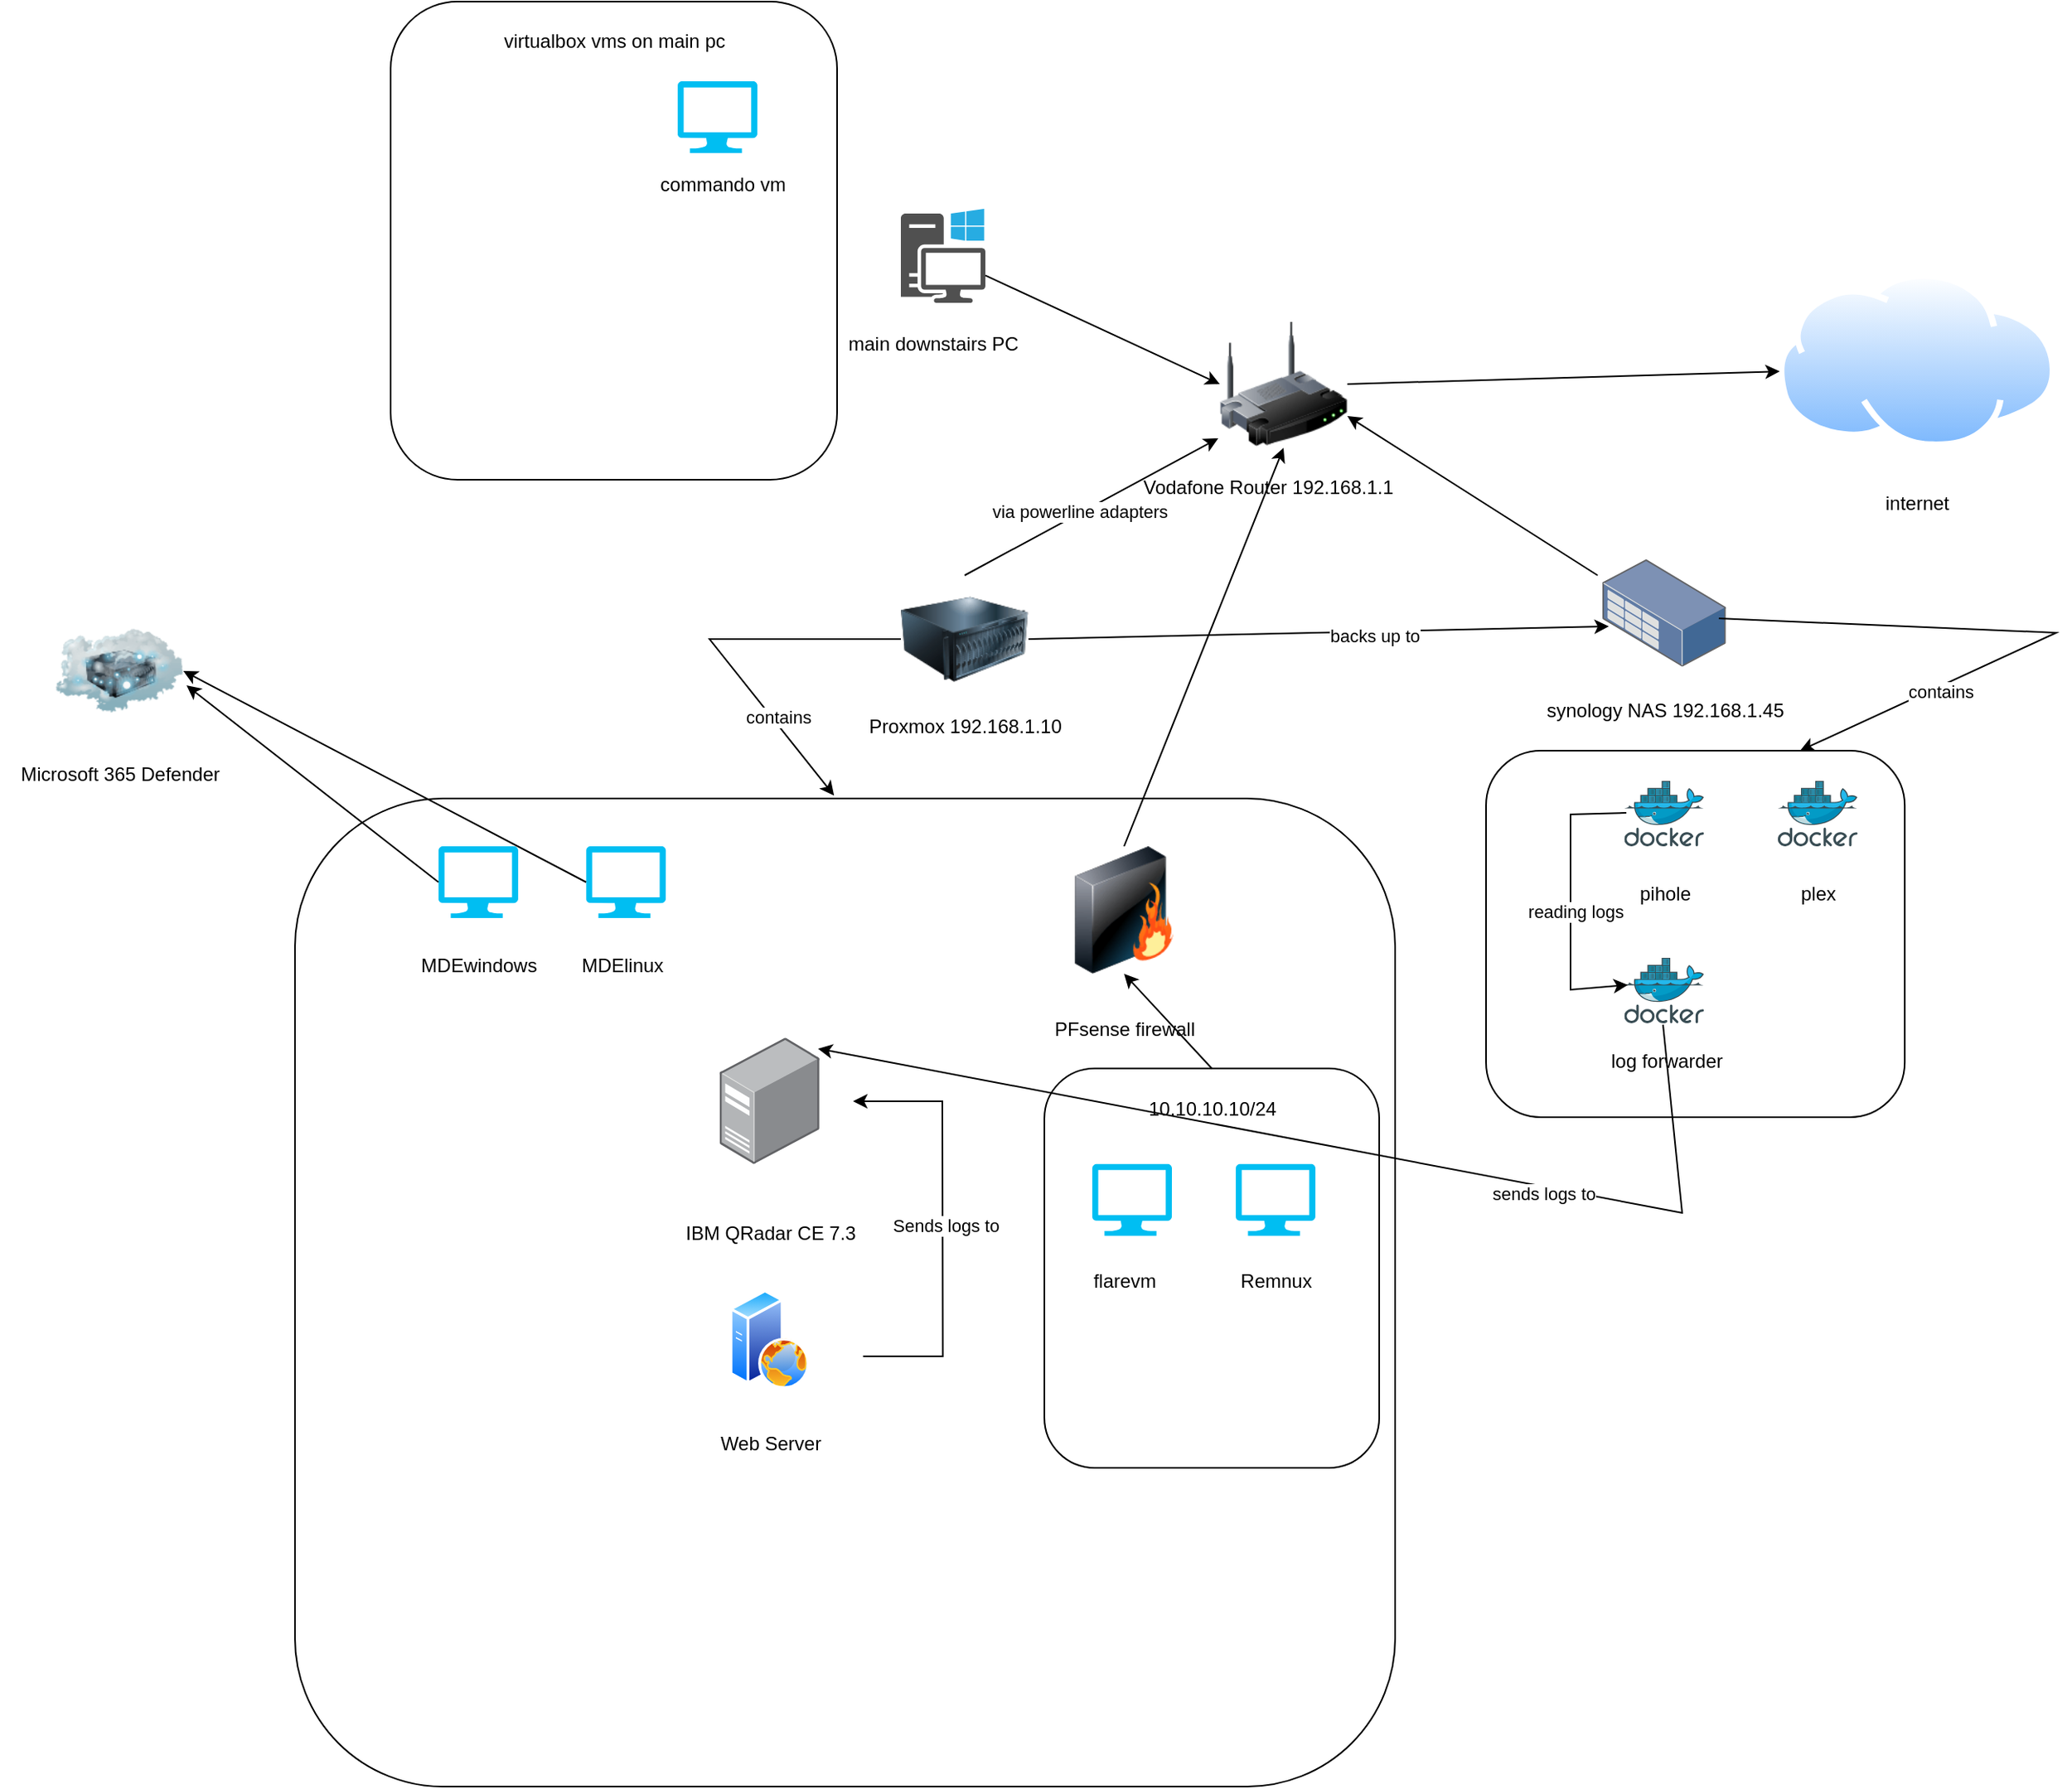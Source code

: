 <mxfile version="24.7.16">
  <diagram name="Page-1" id="ZpYNvY8d8dBsB5j52Xvp">
    <mxGraphModel dx="2284" dy="1846" grid="1" gridSize="10" guides="1" tooltips="1" connect="1" arrows="1" fold="1" page="1" pageScale="1" pageWidth="850" pageHeight="1100" math="0" shadow="0">
      <root>
        <mxCell id="0" />
        <mxCell id="1" parent="0" />
        <mxCell id="5E9RYm8k1yz9LcODwsZq-1" value="" style="image;points=[];aspect=fixed;html=1;align=center;shadow=0;dashed=0;image=img/lib/allied_telesis/computer_and_terminals/Server_Desktop.svg;" parent="1" vertex="1">
          <mxGeometry x="106.3" y="310" width="62.6" height="79.35" as="geometry" />
        </mxCell>
        <mxCell id="5E9RYm8k1yz9LcODwsZq-2" value="&lt;div&gt;IBM QRadar CE 7.3&lt;/div&gt;" style="text;html=1;align=center;verticalAlign=middle;resizable=0;points=[];autosize=1;strokeColor=none;fillColor=none;" parent="1" vertex="1">
          <mxGeometry x="72.6" y="418" width="130" height="30" as="geometry" />
        </mxCell>
        <mxCell id="5E9RYm8k1yz9LcODwsZq-3" value="" style="image;html=1;image=img/lib/clip_art/networking/Cloud_Server_128x128.png" parent="1" vertex="1">
          <mxGeometry x="-310" y="40" width="80" height="80" as="geometry" />
        </mxCell>
        <mxCell id="5E9RYm8k1yz9LcODwsZq-4" value="&lt;div&gt;Microsoft 365 Defender&lt;/div&gt;" style="text;html=1;align=center;verticalAlign=middle;resizable=0;points=[];autosize=1;strokeColor=none;fillColor=none;" parent="1" vertex="1">
          <mxGeometry x="-345" y="130" width="150" height="30" as="geometry" />
        </mxCell>
        <mxCell id="5E9RYm8k1yz9LcODwsZq-7" value="" style="image;aspect=fixed;perimeter=ellipsePerimeter;html=1;align=center;shadow=0;dashed=0;spacingTop=3;image=img/lib/active_directory/web_server.svg;" parent="1" vertex="1">
          <mxGeometry x="112.6" y="468" width="50" height="62.5" as="geometry" />
        </mxCell>
        <mxCell id="5E9RYm8k1yz9LcODwsZq-8" value="Web Server" style="text;html=1;align=center;verticalAlign=middle;resizable=0;points=[];autosize=1;strokeColor=none;fillColor=none;" parent="1" vertex="1">
          <mxGeometry x="92.6" y="550" width="90" height="30" as="geometry" />
        </mxCell>
        <mxCell id="5E9RYm8k1yz9LcODwsZq-11" value="" style="endArrow=classic;html=1;rounded=0;" parent="1" edge="1">
          <mxGeometry width="50" height="50" relative="1" as="geometry">
            <mxPoint x="196.3" y="510" as="sourcePoint" />
            <mxPoint x="190" y="350" as="targetPoint" />
            <Array as="points">
              <mxPoint x="246.3" y="510" />
              <mxPoint x="246" y="350" />
            </Array>
          </mxGeometry>
        </mxCell>
        <mxCell id="5E9RYm8k1yz9LcODwsZq-13" value="Sends logs to" style="edgeLabel;html=1;align=center;verticalAlign=middle;resizable=0;points=[];" parent="5E9RYm8k1yz9LcODwsZq-11" vertex="1" connectable="0">
          <mxGeometry x="-0.007" y="-2" relative="1" as="geometry">
            <mxPoint as="offset" />
          </mxGeometry>
        </mxCell>
        <mxCell id="5E9RYm8k1yz9LcODwsZq-14" value="" style="image;html=1;image=img/lib/clip_art/networking/Firewall_128x128.png" parent="1" vertex="1">
          <mxGeometry x="320" y="190" width="80" height="80" as="geometry" />
        </mxCell>
        <mxCell id="5E9RYm8k1yz9LcODwsZq-15" value="PFsense firewall" style="text;html=1;align=center;verticalAlign=middle;resizable=0;points=[];autosize=1;strokeColor=none;fillColor=none;" parent="1" vertex="1">
          <mxGeometry x="300" y="290" width="120" height="30" as="geometry" />
        </mxCell>
        <mxCell id="5E9RYm8k1yz9LcODwsZq-16" value="" style="image;html=1;image=img/lib/clip_art/computers/Server_128x128.png" parent="1" vertex="1">
          <mxGeometry x="220" y="20" width="80" height="80" as="geometry" />
        </mxCell>
        <mxCell id="5E9RYm8k1yz9LcODwsZq-17" value="Proxmox 192.168.1.10" style="text;html=1;align=center;verticalAlign=middle;resizable=0;points=[];autosize=1;strokeColor=none;fillColor=none;" parent="1" vertex="1">
          <mxGeometry x="185" y="100" width="150" height="30" as="geometry" />
        </mxCell>
        <mxCell id="5E9RYm8k1yz9LcODwsZq-18" value="" style="rounded=1;whiteSpace=wrap;html=1;fillColor=none;" parent="1" vertex="1">
          <mxGeometry x="-160" y="160" width="690" height="620" as="geometry" />
        </mxCell>
        <mxCell id="5E9RYm8k1yz9LcODwsZq-19" value="" style="rounded=1;whiteSpace=wrap;html=1;fillColor=none;" parent="1" vertex="1">
          <mxGeometry x="310" y="329.35" width="210" height="250.65" as="geometry" />
        </mxCell>
        <mxCell id="5E9RYm8k1yz9LcODwsZq-20" value="&lt;div&gt;10.10.10.10/24&lt;/div&gt;" style="text;html=1;align=center;verticalAlign=middle;resizable=0;points=[];autosize=1;strokeColor=none;fillColor=none;" parent="1" vertex="1">
          <mxGeometry x="360" y="340" width="110" height="30" as="geometry" />
        </mxCell>
        <mxCell id="5E9RYm8k1yz9LcODwsZq-21" value="" style="verticalLabelPosition=bottom;html=1;verticalAlign=top;align=center;strokeColor=none;fillColor=#00BEF2;shape=mxgraph.azure.computer;pointerEvents=1;" parent="1" vertex="1">
          <mxGeometry x="340" y="389.35" width="50" height="45" as="geometry" />
        </mxCell>
        <mxCell id="5E9RYm8k1yz9LcODwsZq-22" value="flarevm" style="text;html=1;align=center;verticalAlign=middle;resizable=0;points=[];autosize=1;strokeColor=none;fillColor=none;" parent="1" vertex="1">
          <mxGeometry x="330" y="448" width="60" height="30" as="geometry" />
        </mxCell>
        <mxCell id="5E9RYm8k1yz9LcODwsZq-23" value="" style="image;aspect=fixed;perimeter=ellipsePerimeter;html=1;align=center;shadow=0;dashed=0;spacingTop=3;image=img/lib/active_directory/internet_cloud.svg;" parent="1" vertex="1">
          <mxGeometry x="770" y="-170" width="174.6" height="110" as="geometry" />
        </mxCell>
        <mxCell id="5E9RYm8k1yz9LcODwsZq-24" value="internet" style="text;html=1;align=center;verticalAlign=middle;resizable=0;points=[];autosize=1;strokeColor=none;fillColor=none;" parent="1" vertex="1">
          <mxGeometry x="827.3" y="-40" width="60" height="30" as="geometry" />
        </mxCell>
        <mxCell id="5E9RYm8k1yz9LcODwsZq-31" value="" style="endArrow=classic;html=1;rounded=0;exitX=0.5;exitY=0;exitDx=0;exitDy=0;entryX=0.5;entryY=1;entryDx=0;entryDy=0;" parent="1" source="5E9RYm8k1yz9LcODwsZq-19" target="5E9RYm8k1yz9LcODwsZq-14" edge="1">
          <mxGeometry width="50" height="50" relative="1" as="geometry">
            <mxPoint x="140" y="280" as="sourcePoint" />
            <mxPoint x="190" y="230" as="targetPoint" />
          </mxGeometry>
        </mxCell>
        <mxCell id="5E9RYm8k1yz9LcODwsZq-33" value="" style="endArrow=classic;html=1;rounded=0;exitX=0.5;exitY=0;exitDx=0;exitDy=0;entryX=0.5;entryY=1;entryDx=0;entryDy=0;" parent="1" source="5E9RYm8k1yz9LcODwsZq-14" target="5E9RYm8k1yz9LcODwsZq-35" edge="1">
          <mxGeometry width="50" height="50" relative="1" as="geometry">
            <mxPoint x="400" y="120" as="sourcePoint" />
            <mxPoint x="450" as="targetPoint" />
          </mxGeometry>
        </mxCell>
        <mxCell id="5E9RYm8k1yz9LcODwsZq-35" value="" style="image;html=1;image=img/lib/clip_art/networking/Wireless_Router_128x128.png" parent="1" vertex="1">
          <mxGeometry x="420" y="-140" width="80" height="80" as="geometry" />
        </mxCell>
        <mxCell id="5E9RYm8k1yz9LcODwsZq-38" value="Vodafone Router 192.168.1.1" style="text;html=1;align=center;verticalAlign=middle;resizable=0;points=[];autosize=1;strokeColor=none;fillColor=none;" parent="1" vertex="1">
          <mxGeometry x="360" y="-50" width="180" height="30" as="geometry" />
        </mxCell>
        <mxCell id="5E9RYm8k1yz9LcODwsZq-39" value="" style="endArrow=classic;html=1;rounded=0;entryX=0.007;entryY=0.564;entryDx=0;entryDy=0;entryPerimeter=0;exitX=1;exitY=0.5;exitDx=0;exitDy=0;" parent="1" source="5E9RYm8k1yz9LcODwsZq-35" target="5E9RYm8k1yz9LcODwsZq-23" edge="1">
          <mxGeometry width="50" height="50" relative="1" as="geometry">
            <mxPoint x="170" y="150" as="sourcePoint" />
            <mxPoint x="220" y="100" as="targetPoint" />
          </mxGeometry>
        </mxCell>
        <mxCell id="5E9RYm8k1yz9LcODwsZq-40" value="" style="endArrow=classic;html=1;rounded=0;entryX=-0.012;entryY=0.925;entryDx=0;entryDy=0;exitX=0.5;exitY=0;exitDx=0;exitDy=0;entryPerimeter=0;" parent="1" source="5E9RYm8k1yz9LcODwsZq-16" target="5E9RYm8k1yz9LcODwsZq-35" edge="1">
          <mxGeometry width="50" height="50" relative="1" as="geometry">
            <mxPoint x="170" y="150" as="sourcePoint" />
            <mxPoint x="220" y="100" as="targetPoint" />
          </mxGeometry>
        </mxCell>
        <mxCell id="h4ZgnDe_PBZzKWVYN4k4-1" value="&lt;div&gt;via powerline adapters&lt;/div&gt;" style="edgeLabel;html=1;align=center;verticalAlign=middle;resizable=0;points=[];" vertex="1" connectable="0" parent="5E9RYm8k1yz9LcODwsZq-40">
          <mxGeometry x="-0.089" y="1" relative="1" as="geometry">
            <mxPoint as="offset" />
          </mxGeometry>
        </mxCell>
        <mxCell id="5E9RYm8k1yz9LcODwsZq-41" value="" style="verticalLabelPosition=bottom;html=1;verticalAlign=top;align=center;strokeColor=none;fillColor=#00BEF2;shape=mxgraph.azure.computer;pointerEvents=1;" parent="1" vertex="1">
          <mxGeometry x="430" y="389.35" width="50" height="45" as="geometry" />
        </mxCell>
        <mxCell id="5E9RYm8k1yz9LcODwsZq-43" value="&lt;div&gt;Remnux&lt;/div&gt;" style="text;html=1;align=center;verticalAlign=middle;resizable=0;points=[];autosize=1;strokeColor=none;fillColor=none;" parent="1" vertex="1">
          <mxGeometry x="420" y="448" width="70" height="30" as="geometry" />
        </mxCell>
        <mxCell id="5E9RYm8k1yz9LcODwsZq-44" value="" style="sketch=0;pointerEvents=1;shadow=0;dashed=0;html=1;strokeColor=none;fillColor=#505050;labelPosition=center;verticalLabelPosition=bottom;verticalAlign=top;outlineConnect=0;align=center;shape=mxgraph.office.devices.workstation_pc;" parent="1" vertex="1">
          <mxGeometry x="220" y="-210" width="53" height="59" as="geometry" />
        </mxCell>
        <mxCell id="5E9RYm8k1yz9LcODwsZq-45" value="main downstairs PC" style="text;html=1;align=center;verticalAlign=middle;resizable=0;points=[];autosize=1;strokeColor=none;fillColor=none;" parent="1" vertex="1">
          <mxGeometry x="170" y="-140" width="140" height="30" as="geometry" />
        </mxCell>
        <mxCell id="5E9RYm8k1yz9LcODwsZq-46" value="" style="endArrow=classic;html=1;rounded=0;entryX=0;entryY=0.5;entryDx=0;entryDy=0;" parent="1" source="5E9RYm8k1yz9LcODwsZq-44" target="5E9RYm8k1yz9LcODwsZq-35" edge="1">
          <mxGeometry width="50" height="50" relative="1" as="geometry">
            <mxPoint x="220" y="-50" as="sourcePoint" />
            <mxPoint x="270" y="-100" as="targetPoint" />
          </mxGeometry>
        </mxCell>
        <mxCell id="5E9RYm8k1yz9LcODwsZq-47" value="" style="rounded=1;whiteSpace=wrap;html=1;fillColor=none;" parent="1" vertex="1">
          <mxGeometry x="-100" y="-340" width="280" height="300" as="geometry" />
        </mxCell>
        <mxCell id="5E9RYm8k1yz9LcODwsZq-48" value="&lt;div&gt;virtualbox vms on main pc&lt;/div&gt;" style="text;html=1;align=center;verticalAlign=middle;resizable=0;points=[];autosize=1;strokeColor=none;fillColor=none;" parent="1" vertex="1">
          <mxGeometry x="-40" y="-330" width="160" height="30" as="geometry" />
        </mxCell>
        <mxCell id="5E9RYm8k1yz9LcODwsZq-49" value="" style="verticalLabelPosition=bottom;html=1;verticalAlign=top;align=center;strokeColor=none;fillColor=#00BEF2;shape=mxgraph.azure.computer;pointerEvents=1;" parent="1" vertex="1">
          <mxGeometry x="80" y="-290" width="50" height="45" as="geometry" />
        </mxCell>
        <mxCell id="5E9RYm8k1yz9LcODwsZq-50" value="commando vm" style="text;html=1;align=center;verticalAlign=middle;resizable=0;points=[];autosize=1;strokeColor=none;fillColor=none;" parent="1" vertex="1">
          <mxGeometry x="52.6" y="-240" width="110" height="30" as="geometry" />
        </mxCell>
        <mxCell id="5E9RYm8k1yz9LcODwsZq-51" value="" style="verticalLabelPosition=bottom;html=1;verticalAlign=top;align=center;strokeColor=none;fillColor=#00BEF2;shape=mxgraph.azure.computer;pointerEvents=1;" parent="1" vertex="1">
          <mxGeometry x="-70" y="190.0" width="50" height="45" as="geometry" />
        </mxCell>
        <mxCell id="5E9RYm8k1yz9LcODwsZq-54" value="MDEwindows" style="text;html=1;align=center;verticalAlign=middle;resizable=0;points=[];autosize=1;strokeColor=none;fillColor=none;" parent="1" vertex="1">
          <mxGeometry x="-95" y="250" width="100" height="30" as="geometry" />
        </mxCell>
        <mxCell id="5E9RYm8k1yz9LcODwsZq-55" value="" style="verticalLabelPosition=bottom;html=1;verticalAlign=top;align=center;strokeColor=none;fillColor=#00BEF2;shape=mxgraph.azure.computer;pointerEvents=1;" parent="1" vertex="1">
          <mxGeometry x="22.6" y="190.0" width="50" height="45" as="geometry" />
        </mxCell>
        <mxCell id="5E9RYm8k1yz9LcODwsZq-56" value="MDElinux" style="text;html=1;align=center;verticalAlign=middle;resizable=0;points=[];autosize=1;strokeColor=none;fillColor=none;" parent="1" vertex="1">
          <mxGeometry x="10" y="250" width="70" height="30" as="geometry" />
        </mxCell>
        <mxCell id="5E9RYm8k1yz9LcODwsZq-57" value="" style="endArrow=classic;html=1;rounded=0;exitX=0;exitY=0.5;exitDx=0;exitDy=0;exitPerimeter=0;entryX=1.025;entryY=0.613;entryDx=0;entryDy=0;entryPerimeter=0;" parent="1" source="5E9RYm8k1yz9LcODwsZq-51" target="5E9RYm8k1yz9LcODwsZq-3" edge="1">
          <mxGeometry width="50" height="50" relative="1" as="geometry">
            <mxPoint x="-280" y="250" as="sourcePoint" />
            <mxPoint x="-230" y="200" as="targetPoint" />
          </mxGeometry>
        </mxCell>
        <mxCell id="5E9RYm8k1yz9LcODwsZq-59" value="" style="endArrow=classic;html=1;rounded=0;exitX=0;exitY=0.5;exitDx=0;exitDy=0;exitPerimeter=0;entryX=1;entryY=0.5;entryDx=0;entryDy=0;" parent="1" source="5E9RYm8k1yz9LcODwsZq-55" target="5E9RYm8k1yz9LcODwsZq-3" edge="1">
          <mxGeometry width="50" height="50" relative="1" as="geometry">
            <mxPoint x="-150" y="90" as="sourcePoint" />
            <mxPoint x="-100" y="40" as="targetPoint" />
          </mxGeometry>
        </mxCell>
        <mxCell id="5E9RYm8k1yz9LcODwsZq-60" value="" style="image;points=[];aspect=fixed;html=1;align=center;shadow=0;dashed=0;image=img/lib/allied_telesis/storage/Datacenter_Server_Rack_Storage_Unit_Small.svg;" parent="1" vertex="1">
          <mxGeometry x="660" y="10" width="77.4" height="67.2" as="geometry" />
        </mxCell>
        <mxCell id="5E9RYm8k1yz9LcODwsZq-61" value="synology NAS 192.168.1.45" style="text;html=1;align=center;verticalAlign=middle;resizable=0;points=[];autosize=1;strokeColor=none;fillColor=none;" parent="1" vertex="1">
          <mxGeometry x="613.7" y="90" width="170" height="30" as="geometry" />
        </mxCell>
        <mxCell id="5E9RYm8k1yz9LcODwsZq-62" value="" style="image;sketch=0;aspect=fixed;html=1;points=[];align=center;fontSize=12;image=img/lib/mscae/Docker.svg;" parent="1" vertex="1">
          <mxGeometry x="673.7" y="149" width="50" height="41" as="geometry" />
        </mxCell>
        <mxCell id="5E9RYm8k1yz9LcODwsZq-63" value="pihole" style="text;html=1;align=center;verticalAlign=middle;resizable=0;points=[];autosize=1;strokeColor=none;fillColor=none;" parent="1" vertex="1">
          <mxGeometry x="668.7" y="205" width="60" height="30" as="geometry" />
        </mxCell>
        <mxCell id="5E9RYm8k1yz9LcODwsZq-64" value="" style="image;sketch=0;aspect=fixed;html=1;points=[];align=center;fontSize=12;image=img/lib/mscae/Docker.svg;" parent="1" vertex="1">
          <mxGeometry x="770" y="149" width="50" height="41" as="geometry" />
        </mxCell>
        <mxCell id="5E9RYm8k1yz9LcODwsZq-65" value="plex" style="text;html=1;align=center;verticalAlign=middle;resizable=0;points=[];autosize=1;strokeColor=none;fillColor=none;" parent="1" vertex="1">
          <mxGeometry x="770" y="205" width="50" height="30" as="geometry" />
        </mxCell>
        <mxCell id="5E9RYm8k1yz9LcODwsZq-66" value="" style="image;sketch=0;aspect=fixed;html=1;points=[];align=center;fontSize=12;image=img/lib/mscae/Docker.svg;" parent="1" vertex="1">
          <mxGeometry x="673.7" y="260" width="50" height="41" as="geometry" />
        </mxCell>
        <mxCell id="5E9RYm8k1yz9LcODwsZq-67" value="log forwarder" style="text;html=1;align=center;verticalAlign=middle;resizable=0;points=[];autosize=1;strokeColor=none;fillColor=none;" parent="1" vertex="1">
          <mxGeometry x="650" y="310" width="100" height="30" as="geometry" />
        </mxCell>
        <mxCell id="5E9RYm8k1yz9LcODwsZq-68" value="" style="rounded=1;whiteSpace=wrap;html=1;fillColor=none;" parent="1" vertex="1">
          <mxGeometry x="587" y="130" width="262.6" height="230" as="geometry" />
        </mxCell>
        <mxCell id="5E9RYm8k1yz9LcODwsZq-69" value="" style="endArrow=classic;html=1;rounded=0;exitX=0.026;exitY=0.488;exitDx=0;exitDy=0;exitPerimeter=0;entryX=0.046;entryY=0.415;entryDx=0;entryDy=0;entryPerimeter=0;" parent="1" source="5E9RYm8k1yz9LcODwsZq-62" target="5E9RYm8k1yz9LcODwsZq-66" edge="1">
          <mxGeometry width="50" height="50" relative="1" as="geometry">
            <mxPoint x="840" y="50" as="sourcePoint" />
            <mxPoint x="650" y="280" as="targetPoint" />
            <Array as="points">
              <mxPoint x="640" y="170" />
              <mxPoint x="640" y="280" />
            </Array>
          </mxGeometry>
        </mxCell>
        <mxCell id="5E9RYm8k1yz9LcODwsZq-70" value="reading logs" style="edgeLabel;html=1;align=center;verticalAlign=middle;resizable=0;points=[];" parent="5E9RYm8k1yz9LcODwsZq-69" vertex="1" connectable="0">
          <mxGeometry x="0.06" y="3" relative="1" as="geometry">
            <mxPoint as="offset" />
          </mxGeometry>
        </mxCell>
        <mxCell id="5E9RYm8k1yz9LcODwsZq-71" value="" style="endArrow=classic;html=1;rounded=0;exitX=0.486;exitY=1.024;exitDx=0;exitDy=0;exitPerimeter=0;entryX=0.986;entryY=0.088;entryDx=0;entryDy=0;entryPerimeter=0;" parent="1" source="5E9RYm8k1yz9LcODwsZq-66" target="5E9RYm8k1yz9LcODwsZq-1" edge="1">
          <mxGeometry width="50" height="50" relative="1" as="geometry">
            <mxPoint x="770" y="510" as="sourcePoint" />
            <mxPoint x="640" y="450" as="targetPoint" />
            <Array as="points">
              <mxPoint x="710" y="420" />
            </Array>
          </mxGeometry>
        </mxCell>
        <mxCell id="5E9RYm8k1yz9LcODwsZq-72" value="sends logs to" style="edgeLabel;html=1;align=center;verticalAlign=middle;resizable=0;points=[];" parent="5E9RYm8k1yz9LcODwsZq-71" vertex="1" connectable="0">
          <mxGeometry x="-0.384" y="4" relative="1" as="geometry">
            <mxPoint as="offset" />
          </mxGeometry>
        </mxCell>
        <mxCell id="5E9RYm8k1yz9LcODwsZq-73" value="" style="endArrow=classic;html=1;rounded=0;exitX=1;exitY=0.5;exitDx=0;exitDy=0;entryX=0.052;entryY=0.625;entryDx=0;entryDy=0;entryPerimeter=0;" parent="1" source="5E9RYm8k1yz9LcODwsZq-16" target="5E9RYm8k1yz9LcODwsZq-60" edge="1">
          <mxGeometry width="50" height="50" relative="1" as="geometry">
            <mxPoint x="480" y="180" as="sourcePoint" />
            <mxPoint x="560" y="40" as="targetPoint" />
          </mxGeometry>
        </mxCell>
        <mxCell id="5E9RYm8k1yz9LcODwsZq-74" value="backs up to" style="edgeLabel;html=1;align=center;verticalAlign=middle;resizable=0;points=[];" parent="5E9RYm8k1yz9LcODwsZq-73" vertex="1" connectable="0">
          <mxGeometry x="0.192" y="-3" relative="1" as="geometry">
            <mxPoint as="offset" />
          </mxGeometry>
        </mxCell>
        <mxCell id="5E9RYm8k1yz9LcODwsZq-75" value="" style="endArrow=classic;html=1;rounded=0;entryX=1;entryY=0.75;entryDx=0;entryDy=0;exitX=-0.039;exitY=0.149;exitDx=0;exitDy=0;exitPerimeter=0;" parent="1" source="5E9RYm8k1yz9LcODwsZq-60" target="5E9RYm8k1yz9LcODwsZq-35" edge="1">
          <mxGeometry width="50" height="50" relative="1" as="geometry">
            <mxPoint x="510" y="160" as="sourcePoint" />
            <mxPoint x="560" y="110" as="targetPoint" />
          </mxGeometry>
        </mxCell>
        <mxCell id="h4ZgnDe_PBZzKWVYN4k4-2" value="" style="endArrow=classic;html=1;rounded=0;exitX=0;exitY=0.5;exitDx=0;exitDy=0;entryX=0.49;entryY=-0.003;entryDx=0;entryDy=0;entryPerimeter=0;" edge="1" parent="1" source="5E9RYm8k1yz9LcODwsZq-16" target="5E9RYm8k1yz9LcODwsZq-18">
          <mxGeometry width="50" height="50" relative="1" as="geometry">
            <mxPoint x="260" y="80" as="sourcePoint" />
            <mxPoint x="80" y="110" as="targetPoint" />
            <Array as="points">
              <mxPoint x="100" y="60" />
            </Array>
          </mxGeometry>
        </mxCell>
        <mxCell id="h4ZgnDe_PBZzKWVYN4k4-3" value="contains" style="edgeLabel;html=1;align=center;verticalAlign=middle;resizable=0;points=[];" vertex="1" connectable="0" parent="h4ZgnDe_PBZzKWVYN4k4-2">
          <mxGeometry x="0.508" y="3" relative="1" as="geometry">
            <mxPoint as="offset" />
          </mxGeometry>
        </mxCell>
        <mxCell id="h4ZgnDe_PBZzKWVYN4k4-4" value="" style="endArrow=classic;html=1;rounded=0;exitX=0.943;exitY=0.551;exitDx=0;exitDy=0;entryX=0.75;entryY=0;entryDx=0;entryDy=0;exitPerimeter=0;" edge="1" parent="1" source="5E9RYm8k1yz9LcODwsZq-60" target="5E9RYm8k1yz9LcODwsZq-68">
          <mxGeometry width="50" height="50" relative="1" as="geometry">
            <mxPoint x="1064.6" y="56" as="sourcePoint" />
            <mxPoint x="1022.6" y="154" as="targetPoint" />
            <Array as="points">
              <mxPoint x="944.6" y="56" />
            </Array>
          </mxGeometry>
        </mxCell>
        <mxCell id="h4ZgnDe_PBZzKWVYN4k4-5" value="contains" style="edgeLabel;html=1;align=center;verticalAlign=middle;resizable=0;points=[];" vertex="1" connectable="0" parent="h4ZgnDe_PBZzKWVYN4k4-4">
          <mxGeometry x="0.508" y="3" relative="1" as="geometry">
            <mxPoint as="offset" />
          </mxGeometry>
        </mxCell>
      </root>
    </mxGraphModel>
  </diagram>
</mxfile>
